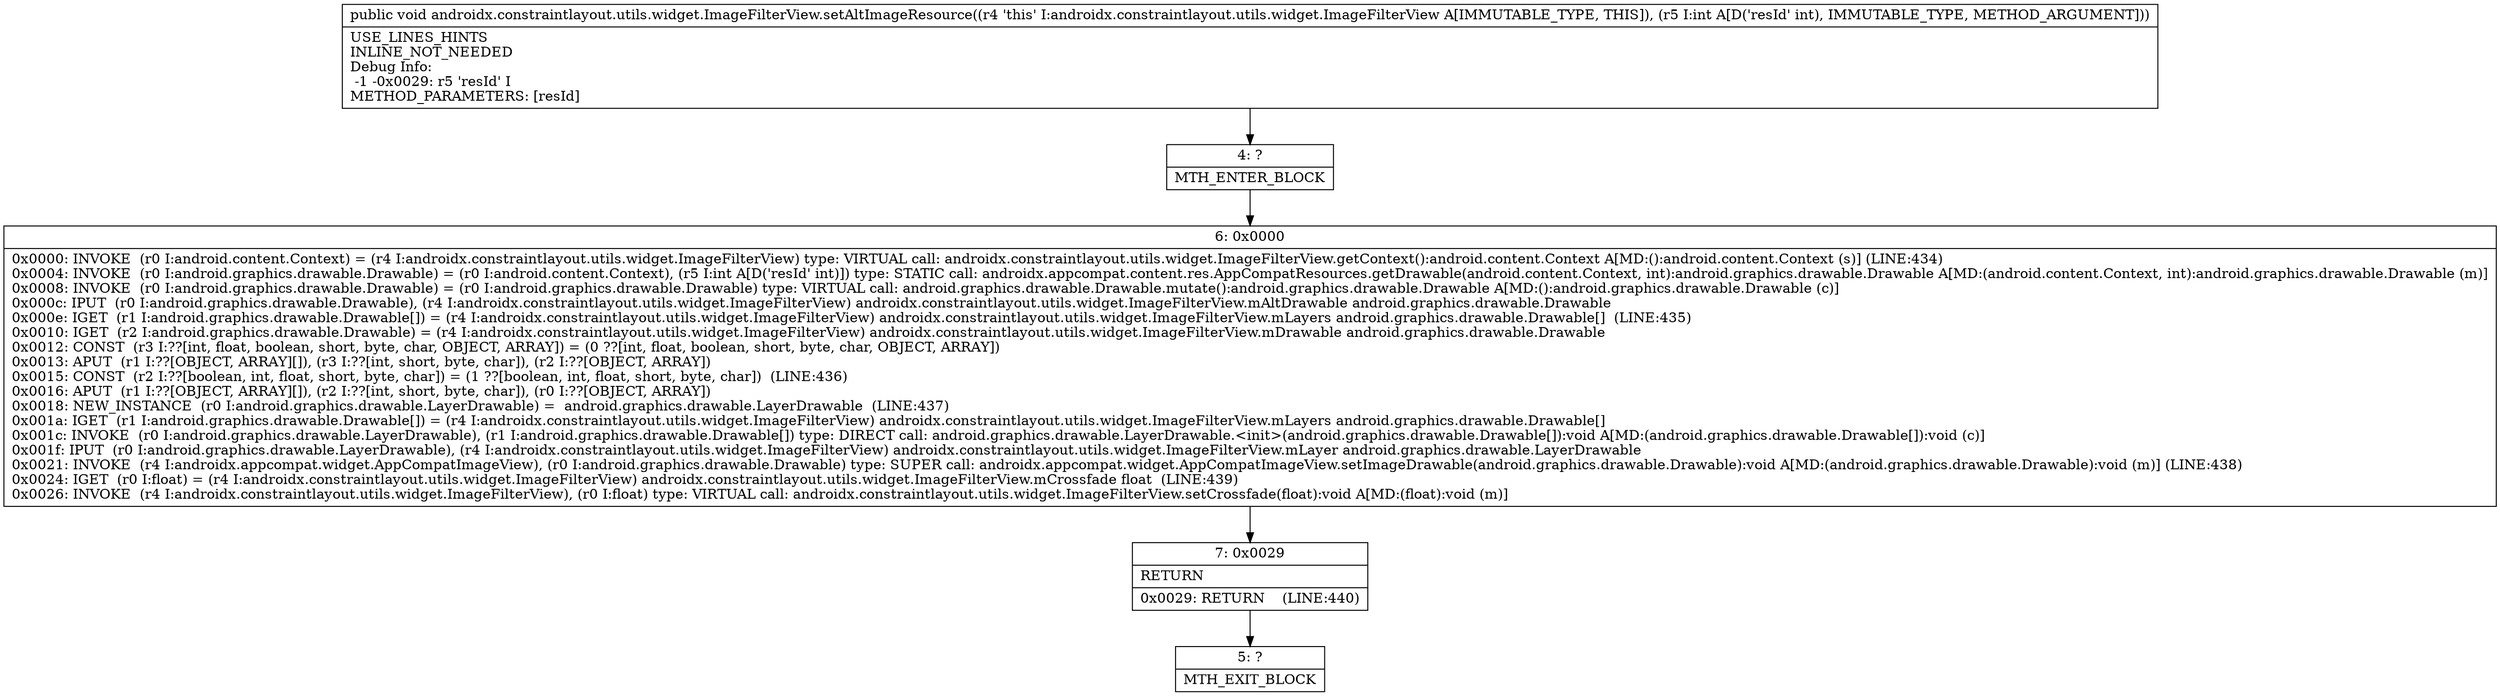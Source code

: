 digraph "CFG forandroidx.constraintlayout.utils.widget.ImageFilterView.setAltImageResource(I)V" {
Node_4 [shape=record,label="{4\:\ ?|MTH_ENTER_BLOCK\l}"];
Node_6 [shape=record,label="{6\:\ 0x0000|0x0000: INVOKE  (r0 I:android.content.Context) = (r4 I:androidx.constraintlayout.utils.widget.ImageFilterView) type: VIRTUAL call: androidx.constraintlayout.utils.widget.ImageFilterView.getContext():android.content.Context A[MD:():android.content.Context (s)] (LINE:434)\l0x0004: INVOKE  (r0 I:android.graphics.drawable.Drawable) = (r0 I:android.content.Context), (r5 I:int A[D('resId' int)]) type: STATIC call: androidx.appcompat.content.res.AppCompatResources.getDrawable(android.content.Context, int):android.graphics.drawable.Drawable A[MD:(android.content.Context, int):android.graphics.drawable.Drawable (m)]\l0x0008: INVOKE  (r0 I:android.graphics.drawable.Drawable) = (r0 I:android.graphics.drawable.Drawable) type: VIRTUAL call: android.graphics.drawable.Drawable.mutate():android.graphics.drawable.Drawable A[MD:():android.graphics.drawable.Drawable (c)]\l0x000c: IPUT  (r0 I:android.graphics.drawable.Drawable), (r4 I:androidx.constraintlayout.utils.widget.ImageFilterView) androidx.constraintlayout.utils.widget.ImageFilterView.mAltDrawable android.graphics.drawable.Drawable \l0x000e: IGET  (r1 I:android.graphics.drawable.Drawable[]) = (r4 I:androidx.constraintlayout.utils.widget.ImageFilterView) androidx.constraintlayout.utils.widget.ImageFilterView.mLayers android.graphics.drawable.Drawable[]  (LINE:435)\l0x0010: IGET  (r2 I:android.graphics.drawable.Drawable) = (r4 I:androidx.constraintlayout.utils.widget.ImageFilterView) androidx.constraintlayout.utils.widget.ImageFilterView.mDrawable android.graphics.drawable.Drawable \l0x0012: CONST  (r3 I:??[int, float, boolean, short, byte, char, OBJECT, ARRAY]) = (0 ??[int, float, boolean, short, byte, char, OBJECT, ARRAY]) \l0x0013: APUT  (r1 I:??[OBJECT, ARRAY][]), (r3 I:??[int, short, byte, char]), (r2 I:??[OBJECT, ARRAY]) \l0x0015: CONST  (r2 I:??[boolean, int, float, short, byte, char]) = (1 ??[boolean, int, float, short, byte, char])  (LINE:436)\l0x0016: APUT  (r1 I:??[OBJECT, ARRAY][]), (r2 I:??[int, short, byte, char]), (r0 I:??[OBJECT, ARRAY]) \l0x0018: NEW_INSTANCE  (r0 I:android.graphics.drawable.LayerDrawable) =  android.graphics.drawable.LayerDrawable  (LINE:437)\l0x001a: IGET  (r1 I:android.graphics.drawable.Drawable[]) = (r4 I:androidx.constraintlayout.utils.widget.ImageFilterView) androidx.constraintlayout.utils.widget.ImageFilterView.mLayers android.graphics.drawable.Drawable[] \l0x001c: INVOKE  (r0 I:android.graphics.drawable.LayerDrawable), (r1 I:android.graphics.drawable.Drawable[]) type: DIRECT call: android.graphics.drawable.LayerDrawable.\<init\>(android.graphics.drawable.Drawable[]):void A[MD:(android.graphics.drawable.Drawable[]):void (c)]\l0x001f: IPUT  (r0 I:android.graphics.drawable.LayerDrawable), (r4 I:androidx.constraintlayout.utils.widget.ImageFilterView) androidx.constraintlayout.utils.widget.ImageFilterView.mLayer android.graphics.drawable.LayerDrawable \l0x0021: INVOKE  (r4 I:androidx.appcompat.widget.AppCompatImageView), (r0 I:android.graphics.drawable.Drawable) type: SUPER call: androidx.appcompat.widget.AppCompatImageView.setImageDrawable(android.graphics.drawable.Drawable):void A[MD:(android.graphics.drawable.Drawable):void (m)] (LINE:438)\l0x0024: IGET  (r0 I:float) = (r4 I:androidx.constraintlayout.utils.widget.ImageFilterView) androidx.constraintlayout.utils.widget.ImageFilterView.mCrossfade float  (LINE:439)\l0x0026: INVOKE  (r4 I:androidx.constraintlayout.utils.widget.ImageFilterView), (r0 I:float) type: VIRTUAL call: androidx.constraintlayout.utils.widget.ImageFilterView.setCrossfade(float):void A[MD:(float):void (m)]\l}"];
Node_7 [shape=record,label="{7\:\ 0x0029|RETURN\l|0x0029: RETURN    (LINE:440)\l}"];
Node_5 [shape=record,label="{5\:\ ?|MTH_EXIT_BLOCK\l}"];
MethodNode[shape=record,label="{public void androidx.constraintlayout.utils.widget.ImageFilterView.setAltImageResource((r4 'this' I:androidx.constraintlayout.utils.widget.ImageFilterView A[IMMUTABLE_TYPE, THIS]), (r5 I:int A[D('resId' int), IMMUTABLE_TYPE, METHOD_ARGUMENT]))  | USE_LINES_HINTS\lINLINE_NOT_NEEDED\lDebug Info:\l  \-1 \-0x0029: r5 'resId' I\lMETHOD_PARAMETERS: [resId]\l}"];
MethodNode -> Node_4;Node_4 -> Node_6;
Node_6 -> Node_7;
Node_7 -> Node_5;
}

